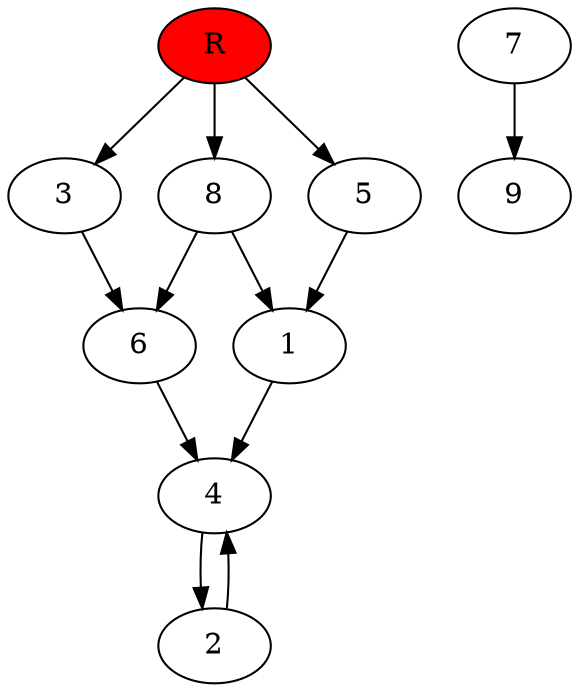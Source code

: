 digraph prb69331 {
	1
	2
	3
	4
	5
	6
	7
	8
	R [fillcolor="#ff0000" style=filled]
	1 -> 4
	2 -> 4
	3 -> 6
	4 -> 2
	5 -> 1
	6 -> 4
	7 -> 9
	8 -> 1
	8 -> 6
	R -> 3
	R -> 5
	R -> 8
}
